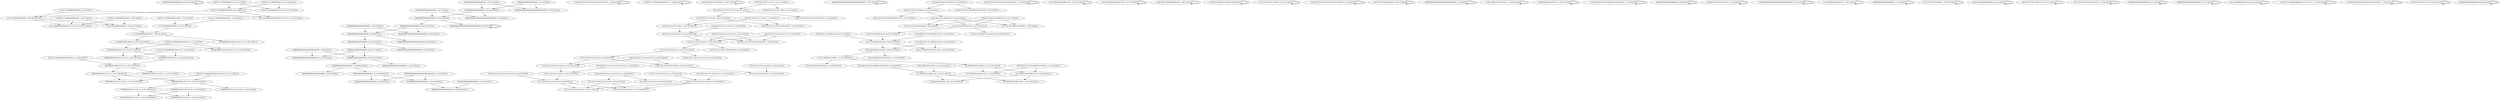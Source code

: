 digraph G {
    "000000000000000000000_14-35:5-LEN:21" -> "000000000000000000000_14-35:5-LEN:21";
    "10111100000000010001_5-24:180-LEN:20" -> "01111000000000100010111011111_6-35:11-LEN:29";
    "10111100000000010001_5-24:180-LEN:20" -> "01111000000000100011_6-25:175-LEN:20";
    "000000000000000000000000000_1-28:9-LEN:27" -> "0000000000000000000000000_10-35:13-LEN:25";
    "000000000000000000000000000_1-28:9-LEN:27" -> "00000000000000000000_10-29:213-LEN:20";
    "1010100110101101100010101000110011_1-35:6-LEN:34" -> "1010100110101101100010101000110011_1-35:6-LEN:34";
    "00000000000000000000_8-27:222-LEN:20" -> "00000000000000000000_9-28:217-LEN:20";
    "00000000000000000000_8-27:222-LEN:20" -> "00000000000000000000000000_9-35:6-LEN:26";
    "00000000000000000000_11-30:206-LEN:20" -> "00000000000000000000000_12-35:7-LEN:23";
    "00000000000000000000_11-30:206-LEN:20" -> "00000000000000000000_12-31:200-LEN:20";
    "00000001000110111011_13-32:152-LEN:20" -> "00000010001101110111_14-33:146-LEN:20";
    "00000001000110111011_13-32:152-LEN:20" -> "0000001000110111011011_14-35:5-LEN:22";
    "110010111100000000100011011_1-28:6-LEN:27" -> "110010111100000000100011011_1-28:6-LEN:27";
    "0101001100110110000101_2-24:5-LEN:22" -> "0101001100110110000101_2-24:5-LEN:22";
    "000000000000000000000_1-21:221-LEN:21" -> "00000000000000000000_3-22:218-LEN:20";
    "000000000000000000000_1-21:221-LEN:21" -> "00000000000000000000000000000000_3-35:14-LEN:32";
    "10110111011101011011_6-27:5-LEN:20" -> "0110111011101011011010100_7-33:10-LEN:25";
    "0000000000000000000000000000000000_1-35:7-LEN:34" -> "0000000000000000000000000000000000_1-35:7-LEN:34";
    "10110110000101010001_11-30:148-LEN:20" -> "01101100001010100011_12-31:143-LEN:20";
    "10110110000101010001_11-30:148-LEN:20" -> "01101100001010100010011_12-35:6-LEN:23";
    "01011011000010101000_10-29:159-LEN:20" -> "10110110000101010001_11-30:148-LEN:20";
    "01011011000010101000_10-29:159-LEN:20" -> "101101100001010100010011_11-35:8-LEN:24";
    "100110011011210111010110110_1-28:28-LEN:27" -> "10112101110101101100_9-30:6-LEN:20";
    "100110011011210111010110110_1-28:28-LEN:27" -> "101121011101011011010100_9-33:24-LEN:24";
    "00110101110111010110_6-25:134-LEN:20" -> "01101011101110101100101010011_7-35:6-LEN:29";
    "00110101110111010110_6-25:134-LEN:20" -> "01101011101110101101_7-26:150-LEN:20";
    "1010100110101101100010101000110011_1-35:8-LEN:34" -> "1010100110101101100010101000110011_1-35:8-LEN:34";
    "20110000101010001100_14-33:31-LEN:20" -> "01100001010100011001_15-35:9-LEN:20";
    "20110000101010001100_14-33:31-LEN:20" -> "011000010101000110011_15-35:178-LEN:21";
    "000000000000000000000000000000_5-35:6-LEN:30" -> "000000000000000000000000000000_5-35:6-LEN:30";
    "00000000000000000000000_1-24:19-LEN:23" -> "000000000000000000000_6-26:230-LEN:21";
    "00000000000000000000000_1-24:19-LEN:23" -> "00000000000000000000000000000_6-35:5-LEN:29";
    "00000000010001101110_11-30:170-LEN:20" -> "00000000100011011101111_12-35:10-LEN:23";
    "00000000010001101110_11-30:170-LEN:20" -> "00000000100011011101_12-31:156-LEN:20";
    "101001101011011000010_3-23:145-LEN:21" -> "100110101101100001010_5-25:145-LEN:21";
    "101001101011011000010_3-23:145-LEN:21" -> "100110101101100001001000110011_5-35:7-LEN:30";
    "1010100110112011000010101000110_1-32:18-LEN:31" -> "20110000101010001100_14-33:31-LEN:20";
    "11011000010100000110011_13-35:5-LEN:23" -> "11011000010100000110011_13-35:5-LEN:23";
    "000000000000000000000000000000_1-31:10-LEN:30" -> "0000000000000000000000_13-35:6-LEN:22";
    "000000000000000000000000000000_1-31:10-LEN:30" -> "000000000000000000000_13-33:204-LEN:21";
    "01101100001010100011_12-31:143-LEN:20" -> "1101100001010100011011_13-35:8-LEN:22";
    "01101100001010100011_12-31:143-LEN:20" -> "110110000101010001100_13-33:164-LEN:21";
    "0000000010001101110111_11-33:6-LEN:22" -> "00000100011011101111_15-35:10-LEN:20";
    "0000000010001101110111_11-33:6-LEN:22" -> "000001000110111011111_15-35:138-LEN:21";
    "101101100001010000110011_11-35:7-LEN:24" -> "101101100001010000110011_11-35:7-LEN:24";
    "00000000000000000000_4-23:218-LEN:20" -> "000000000000000000000000000000_5-35:6-LEN:30";
    "00000000000000000000_4-23:218-LEN:20" -> "00000000000000000000_5-24:215-LEN:20";
    "11100000000010001101_8-27:182-LEN:20" -> "11000000000100011011011111_9-35:19-LEN:26";
    "11100000000010001101_8-27:182-LEN:20" -> "11000000000100011011_9-28:172-LEN:20";
    "10011001101011101110_1-20:117-LEN:20" -> "0011001101011101110001_2-23:5-LEN:22";
    "10011001101011101110_1-20:117-LEN:20" -> "001100110101110111010_2-22:131-LEN:21";
    "110010011100000000010001_1-24:5-LEN:24" -> "110010011100000000010001_1-24:5-LEN:24";
    "100110110101110111010110_1-25:12-LEN:24" -> "01101011101110101100101010011_7-35:6-LEN:29";
    "100110110101110111010110_1-25:12-LEN:24" -> "01101011101110101101_7-26:150-LEN:20";
    "101002011000010101000_9-29:6-LEN:21" -> "101002011000010101000_9-29:6-LEN:21";
    "101110101101111010011_15-35:5-LEN:21" -> "101110101101111010011_15-35:5-LEN:21";
    "1100110101101110101101101010_4-32:5-LEN:28" -> "11011101011011010100_14-33:146-LEN:20";
    "11001101011101110101_4-23:127-LEN:20" -> "10011010111011101011_5-24:128-LEN:20";
    "11001101011101110101_4-23:127-LEN:20" -> "100110101110111010101101010011_5-35:10-LEN:30";
    "001100110101110110101101101010011_2-35:5-LEN:33" -> "001100110101110110101101101010011_2-35:5-LEN:33";
    "01111011000010010001_10-30:5-LEN:20" -> "01111011000010010001_10-30:5-LEN:20";
    "0000000000000000000000000000000_1-32:5-LEN:31" -> "0000000000000000000000000000000_1-32:5-LEN:31";
    "1010100110111101100001010100011_1-31:25-LEN:31" -> "1101100001010100011011_13-35:8-LEN:22";
    "1010100110111101100001010100011_1-31:25-LEN:31" -> "110110000101010001100_13-33:164-LEN:21";
    "00000000000000000000_12-31:200-LEN:20" -> "0000000000000000000000_13-35:6-LEN:22";
    "00000000000000000000_12-31:200-LEN:20" -> "000000000000000000000_13-33:204-LEN:21";
    "1001100110111011101011011_1-27:10-LEN:25" -> "0110111011101011011010100_7-33:10-LEN:25";
    "00000010001101110111_14-33:146-LEN:20" -> "00000100011011101111_15-35:10-LEN:20";
    "00000010001101110111_14-33:146-LEN:20" -> "000001000110111011111_15-35:138-LEN:21";
    "010111011101011011001001_10-34:7-LEN:24" -> "10111010110110010011_15-35:13-LEN:20";
    "01101011101110101101_7-26:150-LEN:20" -> "11010111011101011011_8-27:144-LEN:20";
    "01101011101110101101_7-26:150-LEN:20" -> "1101011101110101101001010011_8-35:6-LEN:28";
    "00000000000000000000_3-22:218-LEN:20" -> "0000000000000000000000000000000_4-35:6-LEN:31";
    "00000000000000000000_3-22:218-LEN:20" -> "00000000000000000000_4-23:218-LEN:20";
    "101011110000000001000_2-23:5-LEN:21" -> "10111100000000010001_5-24:180-LEN:20";
    "101011110000000001000_2-23:5-LEN:21" -> "101111000000000100010111011111_5-35:15-LEN:30";
    "1101110001101101010011_14-35:5-LEN:22" -> "1101110001101101010011_14-35:5-LEN:22";
    "001011110000000001000_3-23:188-LEN:21" -> "10111100000000010001_5-24:180-LEN:20";
    "001011110000000001000_3-23:188-LEN:21" -> "101111000000000100010111011111_5-35:15-LEN:30";
    "01001010110110000101010_4-27:5-LEN:23" -> "10101101100001010100_9-28:155-LEN:20";
    "100000000100011011101_10-31:5-LEN:21" -> "100000000100011011101_10-31:5-LEN:21";
    "001011100000000001000110111_3-29:6-LEN:27" -> "00000000010001101110_11-30:170-LEN:20";
    "10101001101011001000010101000110011_1-35:6-LEN:35" -> "10101001101011001000010101000110011_1-35:6-LEN:35";
    "110010111100000000100011011101_1-31:11-LEN:30" -> "00000001000110111011_13-32:152-LEN:20";
    "110010111100000000100011011101_1-31:11-LEN:30" -> "0000000100011011101111_13-35:10-LEN:22";
    "110110000101010001100_13-33:164-LEN:21" -> "01100001010100011001_15-35:9-LEN:20";
    "110110000101010001100_13-33:164-LEN:21" -> "011000010101000110011_15-35:178-LEN:21";
    "101121011101011011010100_9-33:24-LEN:24" -> "10111010110110101001_15-35:11-LEN:20";
    "101121011101011011010100_9-33:24-LEN:24" -> "101110101101101010011_15-35:169-LEN:21";
    "0000000000000000000000_6-28:5-LEN:22" -> "0000000000000000000000_6-28:5-LEN:22";
    "1001001101011101110101_1-23:9-LEN:22" -> "10011010111011101011_5-24:128-LEN:20";
    "1001001101011101110101_1-23:9-LEN:22" -> "100110101110111010101101010011_5-35:10-LEN:30";
    "11110000000001000110_7-26:190-LEN:20" -> "11100000000010001101_8-27:182-LEN:20";
    "11110000000001000110_7-26:190-LEN:20" -> "111000000000100011011011111_8-35:7-LEN:27";
    "110010111100000000010_1-21:164-LEN:21" -> "001011110000000001000_3-23:188-LEN:21";
    "110010111100000000010_1-21:164-LEN:21" -> "001011110000000001001101_3-27:5-LEN:24";
    "11010111011101011011_8-27:144-LEN:20" -> "10101110111010110111010011_9-35:5-LEN:26";
    "11010111011101011011_8-27:144-LEN:20" -> "10101110111010110110_9-28:139-LEN:20";
    "00110010101110111010110110_2-28:5-LEN:26" -> "010111011101011011001001_10-34:7-LEN:24";
    "00110010101110111010110110_2-28:5-LEN:26" -> "0101110111010110110101_10-31:132-LEN:22";
    "10101110111010110110_9-28:139-LEN:20" -> "010111011101011011001001_10-34:7-LEN:24";
    "10101110111010110110_9-28:139-LEN:20" -> "0101110111010110110101_10-31:132-LEN:22";
    "0101110111010110110101_10-31:132-LEN:22" -> "11101110101101101010_13-32:137-LEN:20";
    "1001000110101110111010_1-22:5-LEN:22" -> "1001000110101110111010_1-22:5-LEN:22";
    "11000111100000000010001_1-24:5-LEN:23" -> "01111000000000100010111011111_6-35:11-LEN:29";
    "11000111100000000010001_1-24:5-LEN:23" -> "01111000000000100011_6-25:175-LEN:20";
    "00000000000000000000_5-24:215-LEN:20" -> "000000000000000000000_6-26:230-LEN:21";
    "00000000000000000000_5-24:215-LEN:20" -> "00000000000000000000000000000_6-35:5-LEN:29";
    "0000000000000000000000000000000000_1-35:9-LEN:34" -> "0000000000000000000000000000000000_1-35:9-LEN:34";
    "00000000100011011101_12-31:156-LEN:20" -> "00000001000110111011_13-32:152-LEN:20";
    "00000000100011011101_12-31:156-LEN:20" -> "0000000100011011101111_13-35:10-LEN:22";
    "101010010101101100001010100_1-28:10-LEN:27" -> "01011011000010101000_10-29:159-LEN:20";
    "101010010101101100001010100_1-28:10-LEN:27" -> "0101101100001010100110011_10-35:7-LEN:25";
    "111100000000100011011_7-28:5-LEN:21" -> "111100000000100011011_7-28:5-LEN:21";
    "000000000000000000000_12-33:5-LEN:21" -> "000000000000000000000_15-35:209-LEN:21";
    "01111000000000100011_6-25:175-LEN:20" -> "11110000000001000110_7-26:190-LEN:20";
    "110011111100000000010001_1-24:6-LEN:24" -> "11111000000000100011_6-25:16-LEN:20";
    "11011101011011010100_14-33:146-LEN:20" -> "10111010110110101001_15-35:11-LEN:20";
    "11011101011011010100_14-33:146-LEN:20" -> "101110101101101010011_15-35:169-LEN:21";
    "0000000000000000000000_1-23:5-LEN:22" -> "0000000000000000000000_1-23:5-LEN:22";
    "10111011101101010011_15-35:5-LEN:20" -> "10111011101101010011_15-35:5-LEN:20";
    "0110111011101011011010100_7-33:10-LEN:25" -> "10111010110110101001_15-35:11-LEN:20";
    "0110111011101011011010100_7-33:10-LEN:25" -> "101110101101101010011_15-35:169-LEN:21";
    "001011100000000010001_3-24:5-LEN:21" -> "001011100000000010001_3-24:5-LEN:21";
    "000000000000000000000_6-26:230-LEN:21" -> "00000000000000000000_8-27:222-LEN:20";
    "000000000000000000000_6-26:230-LEN:21" -> "000000000000000000000000000_8-35:8-LEN:27";
    "001100110101110111010_2-22:131-LEN:21" -> "11001101011101110101_4-23:127-LEN:20";
    "001100110101110111010_2-22:131-LEN:21" -> "1100110101110111010101101010011_4-35:6-LEN:31";
    "000000000000000000000_1-22:7-LEN:21" -> "0000000000000000000000000000000_4-35:6-LEN:31";
    "000000000000000000000_1-22:7-LEN:21" -> "00000000000000000000_4-23:218-LEN:20";
    "11001011100000000010001101_1-27:6-LEN:26" -> "11000000000100011011011111_9-35:19-LEN:26";
    "11001011100000000010001101_1-27:6-LEN:26" -> "11000000000100011011_9-28:172-LEN:20";
    "10010111100000000010_1-21:11-LEN:20" -> "001011110000000001000_3-23:188-LEN:21";
    "10010111100000000010_1-21:11-LEN:20" -> "001011110000000001001101_3-27:5-LEN:24";
    "0011010111011100011011_6-27:5-LEN:22" -> "0011010111011100011011_6-27:5-LEN:22";
    "101010110101101100001010_1-25:12-LEN:24" -> "011010110110000101000001_7-30:5-LEN:24";
    "101010110101101100001010_1-25:12-LEN:24" -> "01101011011000010101_7-26:152-LEN:20";
    "101010110101101100001010_1-25:12-LEN:24" -> "0110101101100001010000_7-29:5-LEN:22";
    "1011101110101101100010011_11-35:6-LEN:25" -> "1011101110101101100010011_11-35:6-LEN:25";
    "00000000000000000000_4-24:5-LEN:20" -> "00000000000000000000_4-24:5-LEN:20";
    "000000000000000000000000_1-25:5-LEN:24" -> "000000000000000000000000_1-25:5-LEN:24";
    "01101011011000010101_7-26:152-LEN:20" -> "110101101100001010100110011_8-35:8-LEN:27";
    "01101011011000010101_7-26:152-LEN:20" -> "11010110110000101010_8-27:147-LEN:20";
    "1001100110111110111010110110101_1-31:9-LEN:31" -> "11101110101101101010_13-32:137-LEN:20";
    "101010001010110110000101010_1-27:6-LEN:27" -> "10101101100001010100_9-28:155-LEN:20";
    "01111000000000100110_6-26:5-LEN:20" -> "01111000000000100110_6-26:5-LEN:20";
    "1100101111000000000000110111011111_1-35:16-LEN:34" -> "1100101111000000000000110111011111_1-35:16-LEN:34";
    "0010011010111011101011_2-24:5-LEN:22" -> "00110101110111010110_6-25:134-LEN:20";
    "00000000000000000000_9-28:217-LEN:20" -> "0000000000000000000000000_10-35:13-LEN:25";
    "00000000000000000000_9-28:217-LEN:20" -> "00000000000000000000_10-29:213-LEN:20";
    "10011010111011101011_5-24:128-LEN:20" -> "00110101110111010110_6-25:134-LEN:20";
    "1010100110101101000010101000110011_1-35:6-LEN:34" -> "1010100110101101000010101000110011_1-35:6-LEN:34";
    "10101101100001010100_9-28:155-LEN:20" -> "01011011000010101000_10-29:159-LEN:20";
    "10101101100001010100_9-28:155-LEN:20" -> "0101101100001010100110011_10-35:7-LEN:25";
    "11101110101101101010_13-32:137-LEN:20" -> "11011101011011010100_14-33:146-LEN:20";
    "11001111100000000010001_1-24:9-LEN:23" -> "11111000000000100011_6-25:16-LEN:20";
    "110010111000000000100011011_1-28:9-LEN:27" -> "1000000000100011011011111_10-35:14-LEN:25";
    "110010111000000000100011011_1-28:9-LEN:27" -> "10000000001000110111_10-29:164-LEN:20";
    "00110110101110111010_2-22:5-LEN:20" -> "00110110101110111010_2-22:5-LEN:20";
    "11111000000000100011_6-25:16-LEN:20" -> "11110000000001000110_7-26:190-LEN:20";
    "110000111100000000010001_1-24:7-LEN:24" -> "01111000000000100010111011111_6-35:11-LEN:29";
    "110000111100000000010001_1-24:7-LEN:24" -> "01111000000000100011_6-25:175-LEN:20";
    "101010011010110110000_1-21:136-LEN:21" -> "10100110101101100000101000110011_3-35:5-LEN:32";
    "101010011010110110000_1-21:136-LEN:21" -> "101001101011011000010_3-23:145-LEN:21";
    "1121011101011011001001_12-34:5-LEN:22" -> "10111010110110010011_15-35:13-LEN:20";
    "000000000000000000000_13-33:204-LEN:21" -> "000000000000000000000_15-35:209-LEN:21";
    "00000000000000000000_6-26:5-LEN:20" -> "00000000000000000000_6-26:5-LEN:20";
    "02011000010101000110_13-32:6-LEN:20" -> "20110000101010001100_14-33:31-LEN:20";
    "00000000000000000000_1-21:9-LEN:20" -> "00000000000000000000_3-22:218-LEN:20";
    "00000000000000000000_1-21:9-LEN:20" -> "00000000000000000000000000000000_3-35:14-LEN:32";
    "10000000001000110111_10-29:164-LEN:20" -> "00000000010001101110_11-30:170-LEN:20";
    "00000000000000000000_10-29:213-LEN:20" -> "00000000000000000000_11-30:206-LEN:20";
    "00000000000000000000_10-29:213-LEN:20" -> "000000000000000000000000_11-35:7-LEN:24";
    "11010110110000101010_8-27:147-LEN:20" -> "10101101100001010100_9-28:155-LEN:20";
    "100110101101100001010_5-25:145-LEN:21" -> "011010110110000101000001_7-30:5-LEN:24";
    "100110101101100001010_5-25:145-LEN:21" -> "01101011011000010101_7-26:152-LEN:20";
    "100110101101100001010_5-25:145-LEN:21" -> "0110101101100001010000_7-29:5-LEN:22";
    "11000000000100011011_9-28:172-LEN:20" -> "1000000000100011011011111_10-35:14-LEN:25";
    "11000000000100011011_9-28:172-LEN:20" -> "10000000001000110111_10-29:164-LEN:20";
    "10010110101110111010110_1-25:10-LEN:23" -> "01101011101110101100101010011_7-35:6-LEN:29";
    "10010110101110111010110_1-25:10-LEN:23" -> "01101011101110101101_7-26:150-LEN:20";
}

